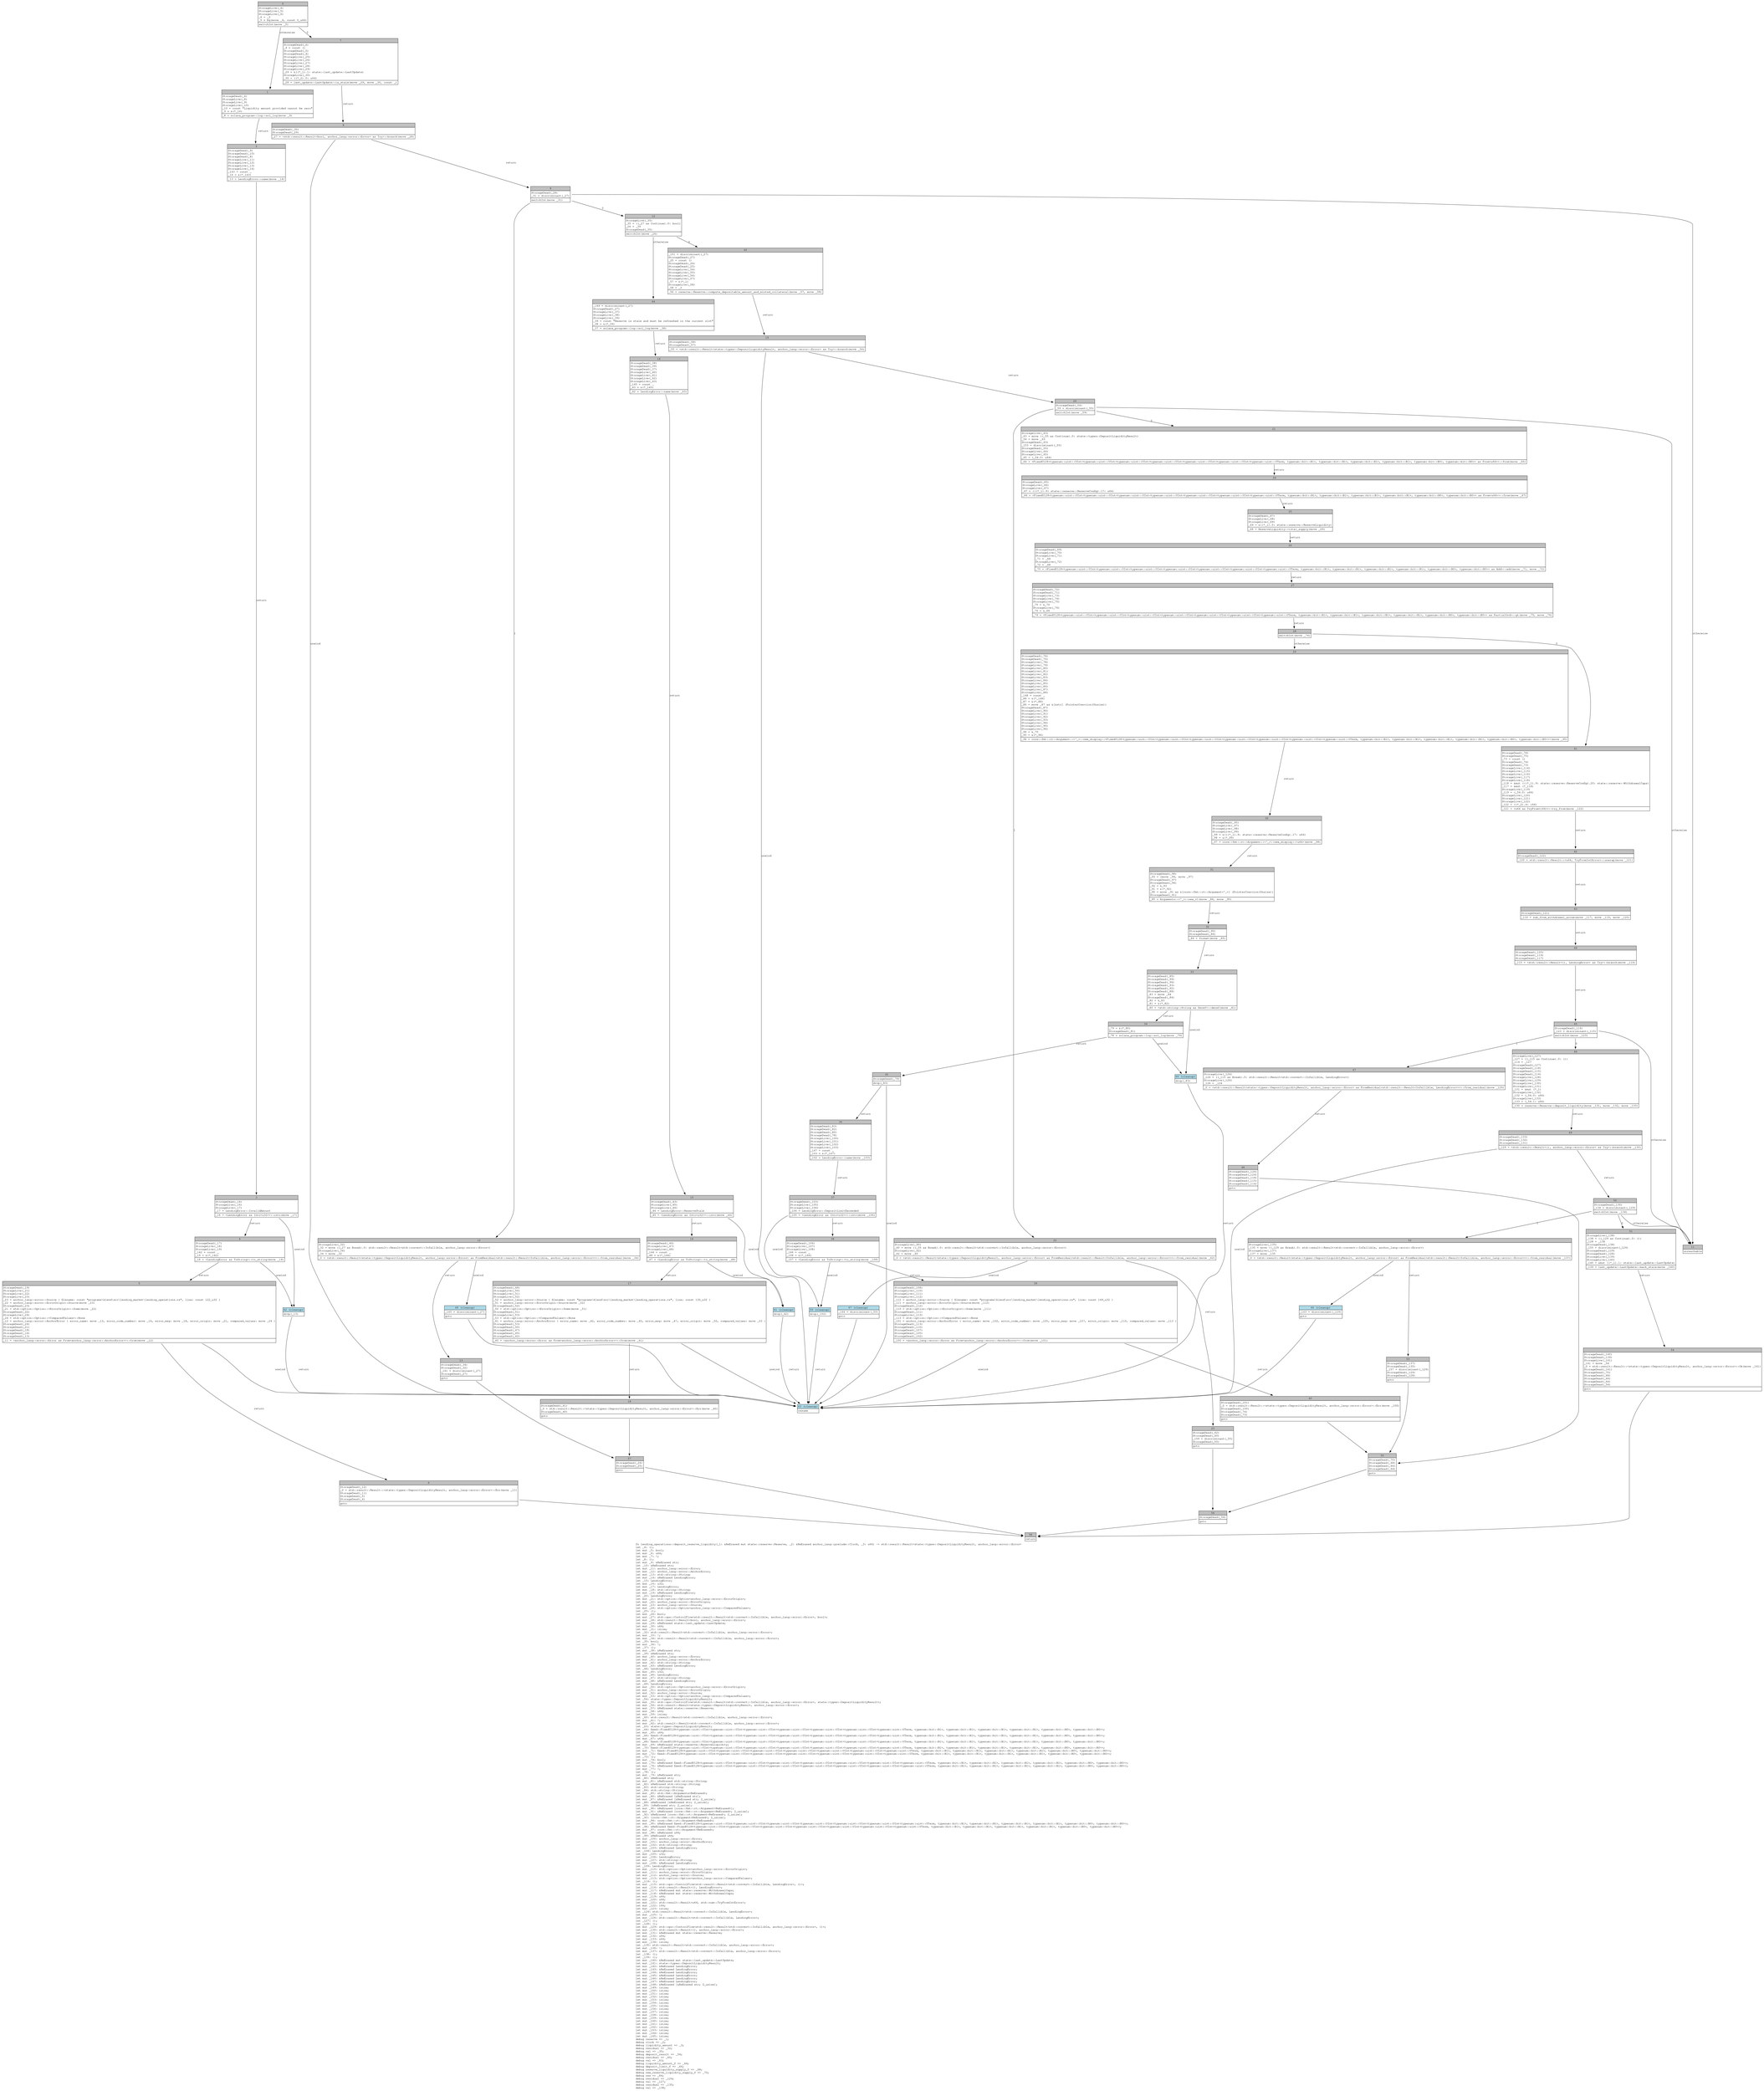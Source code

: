 digraph Mir_0_1282 {
    graph [fontname="Courier, monospace"];
    node [fontname="Courier, monospace"];
    edge [fontname="Courier, monospace"];
    label=<fn lending_operations::deposit_reserve_liquidity(_1: &amp;ReErased mut state::reserve::Reserve, _2: &amp;ReErased anchor_lang::prelude::Clock, _3: u64) -&gt; std::result::Result&lt;state::types::DepositLiquidityResult, anchor_lang::error::Error&gt;<br align="left"/>let _4: ();<br align="left"/>let mut _5: bool;<br align="left"/>let mut _6: u64;<br align="left"/>let mut _7: !;<br align="left"/>let _8: ();<br align="left"/>let mut _9: &amp;ReErased str;<br align="left"/>let _10: &amp;ReErased str;<br align="left"/>let mut _11: anchor_lang::error::Error;<br align="left"/>let mut _12: anchor_lang::error::AnchorError;<br align="left"/>let mut _13: std::string::String;<br align="left"/>let mut _14: &amp;ReErased LendingError;<br align="left"/>let _15: LendingError;<br align="left"/>let mut _16: u32;<br align="left"/>let mut _17: LendingError;<br align="left"/>let mut _18: std::string::String;<br align="left"/>let mut _19: &amp;ReErased LendingError;<br align="left"/>let _20: LendingError;<br align="left"/>let mut _21: std::option::Option&lt;anchor_lang::error::ErrorOrigin&gt;;<br align="left"/>let mut _22: anchor_lang::error::ErrorOrigin;<br align="left"/>let mut _23: anchor_lang::error::Source;<br align="left"/>let mut _24: std::option::Option&lt;anchor_lang::error::ComparedValues&gt;;<br align="left"/>let _25: ();<br align="left"/>let mut _26: bool;<br align="left"/>let mut _27: std::ops::ControlFlow&lt;std::result::Result&lt;std::convert::Infallible, anchor_lang::error::Error&gt;, bool&gt;;<br align="left"/>let mut _28: std::result::Result&lt;bool, anchor_lang::error::Error&gt;;<br align="left"/>let mut _29: &amp;ReErased state::last_update::LastUpdate;<br align="left"/>let mut _30: u64;<br align="left"/>let mut _31: isize;<br align="left"/>let _32: std::result::Result&lt;std::convert::Infallible, anchor_lang::error::Error&gt;;<br align="left"/>let mut _33: !;<br align="left"/>let mut _34: std::result::Result&lt;std::convert::Infallible, anchor_lang::error::Error&gt;;<br align="left"/>let _35: bool;<br align="left"/>let mut _36: !;<br align="left"/>let _37: ();<br align="left"/>let mut _38: &amp;ReErased str;<br align="left"/>let _39: &amp;ReErased str;<br align="left"/>let mut _40: anchor_lang::error::Error;<br align="left"/>let mut _41: anchor_lang::error::AnchorError;<br align="left"/>let mut _42: std::string::String;<br align="left"/>let mut _43: &amp;ReErased LendingError;<br align="left"/>let _44: LendingError;<br align="left"/>let mut _45: u32;<br align="left"/>let mut _46: LendingError;<br align="left"/>let mut _47: std::string::String;<br align="left"/>let mut _48: &amp;ReErased LendingError;<br align="left"/>let _49: LendingError;<br align="left"/>let mut _50: std::option::Option&lt;anchor_lang::error::ErrorOrigin&gt;;<br align="left"/>let mut _51: anchor_lang::error::ErrorOrigin;<br align="left"/>let mut _52: anchor_lang::error::Source;<br align="left"/>let mut _53: std::option::Option&lt;anchor_lang::error::ComparedValues&gt;;<br align="left"/>let _54: state::types::DepositLiquidityResult;<br align="left"/>let mut _55: std::ops::ControlFlow&lt;std::result::Result&lt;std::convert::Infallible, anchor_lang::error::Error&gt;, state::types::DepositLiquidityResult&gt;;<br align="left"/>let mut _56: std::result::Result&lt;state::types::DepositLiquidityResult, anchor_lang::error::Error&gt;;<br align="left"/>let mut _57: &amp;ReErased state::reserve::Reserve;<br align="left"/>let mut _58: u64;<br align="left"/>let mut _59: isize;<br align="left"/>let _60: std::result::Result&lt;std::convert::Infallible, anchor_lang::error::Error&gt;;<br align="left"/>let mut _61: !;<br align="left"/>let mut _62: std::result::Result&lt;std::convert::Infallible, anchor_lang::error::Error&gt;;<br align="left"/>let _63: state::types::DepositLiquidityResult;<br align="left"/>let _64: fixed::FixedU128&lt;typenum::uint::UInt&lt;typenum::uint::UInt&lt;typenum::uint::UInt&lt;typenum::uint::UInt&lt;typenum::uint::UInt&lt;typenum::uint::UInt&lt;typenum::uint::UTerm, typenum::bit::B1&gt;, typenum::bit::B1&gt;, typenum::bit::B1&gt;, typenum::bit::B1&gt;, typenum::bit::B0&gt;, typenum::bit::B0&gt;&gt;;<br align="left"/>let mut _65: u64;<br align="left"/>let _66: fixed::FixedU128&lt;typenum::uint::UInt&lt;typenum::uint::UInt&lt;typenum::uint::UInt&lt;typenum::uint::UInt&lt;typenum::uint::UInt&lt;typenum::uint::UInt&lt;typenum::uint::UTerm, typenum::bit::B1&gt;, typenum::bit::B1&gt;, typenum::bit::B1&gt;, typenum::bit::B1&gt;, typenum::bit::B0&gt;, typenum::bit::B0&gt;&gt;;<br align="left"/>let mut _67: u64;<br align="left"/>let _68: fixed::FixedU128&lt;typenum::uint::UInt&lt;typenum::uint::UInt&lt;typenum::uint::UInt&lt;typenum::uint::UInt&lt;typenum::uint::UInt&lt;typenum::uint::UInt&lt;typenum::uint::UTerm, typenum::bit::B1&gt;, typenum::bit::B1&gt;, typenum::bit::B1&gt;, typenum::bit::B1&gt;, typenum::bit::B0&gt;, typenum::bit::B0&gt;&gt;;<br align="left"/>let mut _69: &amp;ReErased state::reserve::ReserveLiquidity;<br align="left"/>let _70: fixed::FixedU128&lt;typenum::uint::UInt&lt;typenum::uint::UInt&lt;typenum::uint::UInt&lt;typenum::uint::UInt&lt;typenum::uint::UInt&lt;typenum::uint::UInt&lt;typenum::uint::UTerm, typenum::bit::B1&gt;, typenum::bit::B1&gt;, typenum::bit::B1&gt;, typenum::bit::B1&gt;, typenum::bit::B0&gt;, typenum::bit::B0&gt;&gt;;<br align="left"/>let mut _71: fixed::FixedU128&lt;typenum::uint::UInt&lt;typenum::uint::UInt&lt;typenum::uint::UInt&lt;typenum::uint::UInt&lt;typenum::uint::UInt&lt;typenum::uint::UInt&lt;typenum::uint::UTerm, typenum::bit::B1&gt;, typenum::bit::B1&gt;, typenum::bit::B1&gt;, typenum::bit::B1&gt;, typenum::bit::B0&gt;, typenum::bit::B0&gt;&gt;;<br align="left"/>let mut _72: fixed::FixedU128&lt;typenum::uint::UInt&lt;typenum::uint::UInt&lt;typenum::uint::UInt&lt;typenum::uint::UInt&lt;typenum::uint::UInt&lt;typenum::uint::UInt&lt;typenum::uint::UTerm, typenum::bit::B1&gt;, typenum::bit::B1&gt;, typenum::bit::B1&gt;, typenum::bit::B1&gt;, typenum::bit::B0&gt;, typenum::bit::B0&gt;&gt;;<br align="left"/>let _73: ();<br align="left"/>let mut _74: bool;<br align="left"/>let mut _75: &amp;ReErased fixed::FixedU128&lt;typenum::uint::UInt&lt;typenum::uint::UInt&lt;typenum::uint::UInt&lt;typenum::uint::UInt&lt;typenum::uint::UInt&lt;typenum::uint::UInt&lt;typenum::uint::UTerm, typenum::bit::B1&gt;, typenum::bit::B1&gt;, typenum::bit::B1&gt;, typenum::bit::B1&gt;, typenum::bit::B0&gt;, typenum::bit::B0&gt;&gt;;<br align="left"/>let mut _76: &amp;ReErased fixed::FixedU128&lt;typenum::uint::UInt&lt;typenum::uint::UInt&lt;typenum::uint::UInt&lt;typenum::uint::UInt&lt;typenum::uint::UInt&lt;typenum::uint::UInt&lt;typenum::uint::UTerm, typenum::bit::B1&gt;, typenum::bit::B1&gt;, typenum::bit::B1&gt;, typenum::bit::B1&gt;, typenum::bit::B0&gt;, typenum::bit::B0&gt;&gt;;<br align="left"/>let mut _77: !;<br align="left"/>let _78: ();<br align="left"/>let mut _79: &amp;ReErased str;<br align="left"/>let _80: &amp;ReErased str;<br align="left"/>let mut _81: &amp;ReErased std::string::String;<br align="left"/>let _82: &amp;ReErased std::string::String;<br align="left"/>let _83: std::string::String;<br align="left"/>let _84: std::string::String;<br align="left"/>let mut _85: std::fmt::Arguments&lt;ReErased&gt;;<br align="left"/>let mut _86: &amp;ReErased [&amp;ReErased str];<br align="left"/>let mut _87: &amp;ReErased [&amp;ReErased str; 2_usize];<br align="left"/>let _88: &amp;ReErased [&amp;ReErased str; 2_usize];<br align="left"/>let _89: [&amp;ReErased str; 2_usize];<br align="left"/>let mut _90: &amp;ReErased [core::fmt::rt::Argument&lt;ReErased&gt;];<br align="left"/>let mut _91: &amp;ReErased [core::fmt::rt::Argument&lt;ReErased&gt;; 2_usize];<br align="left"/>let _92: &amp;ReErased [core::fmt::rt::Argument&lt;ReErased&gt;; 2_usize];<br align="left"/>let _93: [core::fmt::rt::Argument&lt;ReErased&gt;; 2_usize];<br align="left"/>let mut _94: core::fmt::rt::Argument&lt;ReErased&gt;;<br align="left"/>let mut _95: &amp;ReErased fixed::FixedU128&lt;typenum::uint::UInt&lt;typenum::uint::UInt&lt;typenum::uint::UInt&lt;typenum::uint::UInt&lt;typenum::uint::UInt&lt;typenum::uint::UInt&lt;typenum::uint::UTerm, typenum::bit::B1&gt;, typenum::bit::B1&gt;, typenum::bit::B1&gt;, typenum::bit::B1&gt;, typenum::bit::B0&gt;, typenum::bit::B0&gt;&gt;;<br align="left"/>let _96: &amp;ReErased fixed::FixedU128&lt;typenum::uint::UInt&lt;typenum::uint::UInt&lt;typenum::uint::UInt&lt;typenum::uint::UInt&lt;typenum::uint::UInt&lt;typenum::uint::UInt&lt;typenum::uint::UTerm, typenum::bit::B1&gt;, typenum::bit::B1&gt;, typenum::bit::B1&gt;, typenum::bit::B1&gt;, typenum::bit::B0&gt;, typenum::bit::B0&gt;&gt;;<br align="left"/>let mut _97: core::fmt::rt::Argument&lt;ReErased&gt;;<br align="left"/>let mut _98: &amp;ReErased u64;<br align="left"/>let _99: &amp;ReErased u64;<br align="left"/>let mut _100: anchor_lang::error::Error;<br align="left"/>let mut _101: anchor_lang::error::AnchorError;<br align="left"/>let mut _102: std::string::String;<br align="left"/>let mut _103: &amp;ReErased LendingError;<br align="left"/>let _104: LendingError;<br align="left"/>let mut _105: u32;<br align="left"/>let mut _106: LendingError;<br align="left"/>let mut _107: std::string::String;<br align="left"/>let mut _108: &amp;ReErased LendingError;<br align="left"/>let _109: LendingError;<br align="left"/>let mut _110: std::option::Option&lt;anchor_lang::error::ErrorOrigin&gt;;<br align="left"/>let mut _111: anchor_lang::error::ErrorOrigin;<br align="left"/>let mut _112: anchor_lang::error::Source;<br align="left"/>let mut _113: std::option::Option&lt;anchor_lang::error::ComparedValues&gt;;<br align="left"/>let _114: ();<br align="left"/>let mut _115: std::ops::ControlFlow&lt;std::result::Result&lt;std::convert::Infallible, LendingError&gt;, ()&gt;;<br align="left"/>let mut _116: std::result::Result&lt;(), LendingError&gt;;<br align="left"/>let mut _117: &amp;ReErased mut state::reserve::WithdrawalCaps;<br align="left"/>let mut _118: &amp;ReErased mut state::reserve::WithdrawalCaps;<br align="left"/>let mut _119: u64;<br align="left"/>let mut _120: u64;<br align="left"/>let mut _121: std::result::Result&lt;u64, std::num::TryFromIntError&gt;;<br align="left"/>let mut _122: i64;<br align="left"/>let mut _123: isize;<br align="left"/>let _124: std::result::Result&lt;std::convert::Infallible, LendingError&gt;;<br align="left"/>let mut _125: !;<br align="left"/>let mut _126: std::result::Result&lt;std::convert::Infallible, LendingError&gt;;<br align="left"/>let _127: ();<br align="left"/>let _128: ();<br align="left"/>let mut _129: std::ops::ControlFlow&lt;std::result::Result&lt;std::convert::Infallible, anchor_lang::error::Error&gt;, ()&gt;;<br align="left"/>let mut _130: std::result::Result&lt;(), anchor_lang::error::Error&gt;;<br align="left"/>let mut _131: &amp;ReErased mut state::reserve::Reserve;<br align="left"/>let mut _132: u64;<br align="left"/>let mut _133: u64;<br align="left"/>let mut _134: isize;<br align="left"/>let _135: std::result::Result&lt;std::convert::Infallible, anchor_lang::error::Error&gt;;<br align="left"/>let mut _136: !;<br align="left"/>let mut _137: std::result::Result&lt;std::convert::Infallible, anchor_lang::error::Error&gt;;<br align="left"/>let _138: ();<br align="left"/>let _139: ();<br align="left"/>let mut _140: &amp;ReErased mut state::last_update::LastUpdate;<br align="left"/>let mut _141: state::types::DepositLiquidityResult;<br align="left"/>let mut _142: &amp;ReErased LendingError;<br align="left"/>let mut _143: &amp;ReErased LendingError;<br align="left"/>let mut _144: &amp;ReErased LendingError;<br align="left"/>let mut _145: &amp;ReErased LendingError;<br align="left"/>let mut _146: &amp;ReErased LendingError;<br align="left"/>let mut _147: &amp;ReErased LendingError;<br align="left"/>let mut _148: &amp;ReErased [&amp;ReErased str; 2_usize];<br align="left"/>let mut _149: isize;<br align="left"/>let mut _150: isize;<br align="left"/>let mut _151: isize;<br align="left"/>let mut _152: isize;<br align="left"/>let mut _153: isize;<br align="left"/>let mut _154: isize;<br align="left"/>let mut _155: isize;<br align="left"/>let mut _156: isize;<br align="left"/>let mut _157: isize;<br align="left"/>let mut _158: isize;<br align="left"/>let mut _159: isize;<br align="left"/>let mut _160: isize;<br align="left"/>let mut _161: isize;<br align="left"/>let mut _162: isize;<br align="left"/>let mut _163: isize;<br align="left"/>let mut _164: isize;<br align="left"/>let mut _165: isize;<br align="left"/>debug reserve =&gt; _1;<br align="left"/>debug clock =&gt; _2;<br align="left"/>debug liquidity_amount =&gt; _3;<br align="left"/>debug residual =&gt; _32;<br align="left"/>debug val =&gt; _35;<br align="left"/>debug deposit_result =&gt; _54;<br align="left"/>debug residual =&gt; _60;<br align="left"/>debug val =&gt; _63;<br align="left"/>debug liquidity_amount_f =&gt; _64;<br align="left"/>debug deposit_limit_f =&gt; _66;<br align="left"/>debug reserve_liquidity_supply_f =&gt; _68;<br align="left"/>debug new_reserve_liquidity_supply_f =&gt; _70;<br align="left"/>debug res =&gt; _84;<br align="left"/>debug residual =&gt; _124;<br align="left"/>debug val =&gt; _127;<br align="left"/>debug residual =&gt; _135;<br align="left"/>debug val =&gt; _138;<br align="left"/>>;
    bb0__0_1282 [shape="none", label=<<table border="0" cellborder="1" cellspacing="0"><tr><td bgcolor="gray" align="center" colspan="1">0</td></tr><tr><td align="left" balign="left">StorageLive(_4)<br/>StorageLive(_5)<br/>StorageLive(_6)<br/>_6 = _3<br/>_5 = Eq(move _6, const 0_u64)<br/></td></tr><tr><td align="left">switchInt(move _5)</td></tr></table>>];
    bb1__0_1282 [shape="none", label=<<table border="0" cellborder="1" cellspacing="0"><tr><td bgcolor="gray" align="center" colspan="1">1</td></tr><tr><td align="left" balign="left">StorageDead(_6)<br/>StorageLive(_8)<br/>StorageLive(_9)<br/>StorageLive(_10)<br/>_10 = const &quot;Liquidity amount provided cannot be zero&quot;<br/>_9 = &amp;(*_10)<br/></td></tr><tr><td align="left">_8 = solana_program::log::sol_log(move _9)</td></tr></table>>];
    bb2__0_1282 [shape="none", label=<<table border="0" cellborder="1" cellspacing="0"><tr><td bgcolor="gray" align="center" colspan="1">2</td></tr><tr><td align="left" balign="left">StorageDead(_9)<br/>StorageDead(_10)<br/>StorageDead(_8)<br/>StorageLive(_11)<br/>StorageLive(_12)<br/>StorageLive(_13)<br/>StorageLive(_14)<br/>_143 = const _<br/>_14 = &amp;(*_143)<br/></td></tr><tr><td align="left">_13 = LendingError::name(move _14)</td></tr></table>>];
    bb3__0_1282 [shape="none", label=<<table border="0" cellborder="1" cellspacing="0"><tr><td bgcolor="gray" align="center" colspan="1">3</td></tr><tr><td align="left" balign="left">StorageDead(_14)<br/>StorageLive(_16)<br/>StorageLive(_17)<br/>_17 = LendingError::InvalidAmount<br/></td></tr><tr><td align="left">_16 = &lt;LendingError as Into&lt;u32&gt;&gt;::into(move _17)</td></tr></table>>];
    bb4__0_1282 [shape="none", label=<<table border="0" cellborder="1" cellspacing="0"><tr><td bgcolor="gray" align="center" colspan="1">4</td></tr><tr><td align="left" balign="left">StorageDead(_17)<br/>StorageLive(_18)<br/>StorageLive(_19)<br/>_142 = const _<br/>_19 = &amp;(*_142)<br/></td></tr><tr><td align="left">_18 = &lt;LendingError as ToString&gt;::to_string(move _19)</td></tr></table>>];
    bb5__0_1282 [shape="none", label=<<table border="0" cellborder="1" cellspacing="0"><tr><td bgcolor="gray" align="center" colspan="1">5</td></tr><tr><td align="left" balign="left">StorageDead(_19)<br/>StorageLive(_21)<br/>StorageLive(_22)<br/>StorageLive(_23)<br/>_23 = anchor_lang::error::Source { filename: const &quot;programs\\klend\\src\\lending_market\\lending_operations.rs&quot;, line: const 122_u32 }<br/>_22 = anchor_lang::error::ErrorOrigin::Source(move _23)<br/>StorageDead(_23)<br/>_21 = std::option::Option::&lt;ErrorOrigin&gt;::Some(move _22)<br/>StorageDead(_22)<br/>StorageLive(_24)<br/>_24 = std::option::Option::&lt;ComparedValues&gt;::None<br/>_12 = anchor_lang::error::AnchorError { error_name: move _13, error_code_number: move _16, error_msg: move _18, error_origin: move _21, compared_values: move _24 }<br/>StorageDead(_24)<br/>StorageDead(_21)<br/>StorageDead(_18)<br/>StorageDead(_16)<br/>StorageDead(_13)<br/></td></tr><tr><td align="left">_11 = &lt;anchor_lang::error::Error as From&lt;anchor_lang::error::AnchorError&gt;&gt;::from(move _12)</td></tr></table>>];
    bb6__0_1282 [shape="none", label=<<table border="0" cellborder="1" cellspacing="0"><tr><td bgcolor="gray" align="center" colspan="1">6</td></tr><tr><td align="left" balign="left">StorageDead(_12)<br/>_0 = std::result::Result::&lt;state::types::DepositLiquidityResult, anchor_lang::error::Error&gt;::Err(move _11)<br/>StorageDead(_11)<br/>StorageDead(_5)<br/>StorageDead(_4)<br/></td></tr><tr><td align="left">goto</td></tr></table>>];
    bb7__0_1282 [shape="none", label=<<table border="0" cellborder="1" cellspacing="0"><tr><td bgcolor="gray" align="center" colspan="1">7</td></tr><tr><td align="left" balign="left">StorageDead(_6)<br/>_4 = const ()<br/>StorageDead(_5)<br/>StorageDead(_4)<br/>StorageLive(_25)<br/>StorageLive(_26)<br/>StorageLive(_27)<br/>StorageLive(_28)<br/>StorageLive(_29)<br/>_29 = &amp;((*_1).1: state::last_update::LastUpdate)<br/>StorageLive(_30)<br/>_30 = ((*_2).0: u64)<br/></td></tr><tr><td align="left">_28 = last_update::LastUpdate::is_stale(move _29, move _30, const _)</td></tr></table>>];
    bb8__0_1282 [shape="none", label=<<table border="0" cellborder="1" cellspacing="0"><tr><td bgcolor="gray" align="center" colspan="1">8</td></tr><tr><td align="left" balign="left">StorageDead(_30)<br/>StorageDead(_29)<br/></td></tr><tr><td align="left">_27 = &lt;std::result::Result&lt;bool, anchor_lang::error::Error&gt; as Try&gt;::branch(move _28)</td></tr></table>>];
    bb9__0_1282 [shape="none", label=<<table border="0" cellborder="1" cellspacing="0"><tr><td bgcolor="gray" align="center" colspan="1">9</td></tr><tr><td align="left" balign="left">StorageDead(_28)<br/>_31 = discriminant(_27)<br/></td></tr><tr><td align="left">switchInt(move _31)</td></tr></table>>];
    bb10__0_1282 [shape="none", label=<<table border="0" cellborder="1" cellspacing="0"><tr><td bgcolor="gray" align="center" colspan="1">10</td></tr><tr><td align="left" balign="left">StorageLive(_35)<br/>_35 = ((_27 as Continue).0: bool)<br/>_26 = _35<br/>StorageDead(_35)<br/></td></tr><tr><td align="left">switchInt(move _26)</td></tr></table>>];
    bb11__0_1282 [shape="none", label=<<table border="0" cellborder="1" cellspacing="0"><tr><td bgcolor="gray" align="center" colspan="1">11</td></tr><tr><td align="left">unreachable</td></tr></table>>];
    bb12__0_1282 [shape="none", label=<<table border="0" cellborder="1" cellspacing="0"><tr><td bgcolor="gray" align="center" colspan="1">12</td></tr><tr><td align="left" balign="left">StorageLive(_32)<br/>_32 = move ((_27 as Break).0: std::result::Result&lt;std::convert::Infallible, anchor_lang::error::Error&gt;)<br/>StorageLive(_34)<br/>_34 = move _32<br/></td></tr><tr><td align="left">_0 = &lt;std::result::Result&lt;state::types::DepositLiquidityResult, anchor_lang::error::Error&gt; as FromResidual&lt;std::result::Result&lt;Infallible, anchor_lang::error::Error&gt;&gt;&gt;::from_residual(move _34)</td></tr></table>>];
    bb13__0_1282 [shape="none", label=<<table border="0" cellborder="1" cellspacing="0"><tr><td bgcolor="gray" align="center" colspan="1">13</td></tr><tr><td align="left" balign="left">StorageDead(_34)<br/>StorageDead(_32)<br/>_161 = discriminant(_27)<br/>StorageDead(_27)<br/></td></tr><tr><td align="left">goto</td></tr></table>>];
    bb14__0_1282 [shape="none", label=<<table border="0" cellborder="1" cellspacing="0"><tr><td bgcolor="gray" align="center" colspan="1">14</td></tr><tr><td align="left" balign="left">StorageDead(_38)<br/>StorageDead(_39)<br/>StorageDead(_37)<br/>StorageLive(_40)<br/>StorageLive(_41)<br/>StorageLive(_42)<br/>StorageLive(_43)<br/>_145 = const _<br/>_43 = &amp;(*_145)<br/></td></tr><tr><td align="left">_42 = LendingError::name(move _43)</td></tr></table>>];
    bb15__0_1282 [shape="none", label=<<table border="0" cellborder="1" cellspacing="0"><tr><td bgcolor="gray" align="center" colspan="1">15</td></tr><tr><td align="left" balign="left">StorageDead(_43)<br/>StorageLive(_45)<br/>StorageLive(_46)<br/>_46 = LendingError::ReserveStale<br/></td></tr><tr><td align="left">_45 = &lt;LendingError as Into&lt;u32&gt;&gt;::into(move _46)</td></tr></table>>];
    bb16__0_1282 [shape="none", label=<<table border="0" cellborder="1" cellspacing="0"><tr><td bgcolor="gray" align="center" colspan="1">16</td></tr><tr><td align="left" balign="left">StorageDead(_46)<br/>StorageLive(_47)<br/>StorageLive(_48)<br/>_144 = const _<br/>_48 = &amp;(*_144)<br/></td></tr><tr><td align="left">_47 = &lt;LendingError as ToString&gt;::to_string(move _48)</td></tr></table>>];
    bb17__0_1282 [shape="none", label=<<table border="0" cellborder="1" cellspacing="0"><tr><td bgcolor="gray" align="center" colspan="1">17</td></tr><tr><td align="left" balign="left">StorageDead(_48)<br/>StorageLive(_50)<br/>StorageLive(_51)<br/>StorageLive(_52)<br/>_52 = anchor_lang::error::Source { filename: const &quot;programs\\klend\\src\\lending_market\\lending_operations.rs&quot;, line: const 130_u32 }<br/>_51 = anchor_lang::error::ErrorOrigin::Source(move _52)<br/>StorageDead(_52)<br/>_50 = std::option::Option::&lt;ErrorOrigin&gt;::Some(move _51)<br/>StorageDead(_51)<br/>StorageLive(_53)<br/>_53 = std::option::Option::&lt;ComparedValues&gt;::None<br/>_41 = anchor_lang::error::AnchorError { error_name: move _42, error_code_number: move _45, error_msg: move _47, error_origin: move _50, compared_values: move _53 }<br/>StorageDead(_53)<br/>StorageDead(_50)<br/>StorageDead(_47)<br/>StorageDead(_45)<br/>StorageDead(_42)<br/></td></tr><tr><td align="left">_40 = &lt;anchor_lang::error::Error as From&lt;anchor_lang::error::AnchorError&gt;&gt;::from(move _41)</td></tr></table>>];
    bb18__0_1282 [shape="none", label=<<table border="0" cellborder="1" cellspacing="0"><tr><td bgcolor="gray" align="center" colspan="1">18</td></tr><tr><td align="left" balign="left">StorageDead(_41)<br/>_0 = std::result::Result::&lt;state::types::DepositLiquidityResult, anchor_lang::error::Error&gt;::Err(move _40)<br/>StorageDead(_40)<br/></td></tr><tr><td align="left">goto</td></tr></table>>];
    bb19__0_1282 [shape="none", label=<<table border="0" cellborder="1" cellspacing="0"><tr><td bgcolor="gray" align="center" colspan="1">19</td></tr><tr><td align="left" balign="left">StorageDead(_58)<br/>StorageDead(_57)<br/></td></tr><tr><td align="left">_55 = &lt;std::result::Result&lt;state::types::DepositLiquidityResult, anchor_lang::error::Error&gt; as Try&gt;::branch(move _56)</td></tr></table>>];
    bb20__0_1282 [shape="none", label=<<table border="0" cellborder="1" cellspacing="0"><tr><td bgcolor="gray" align="center" colspan="1">20</td></tr><tr><td align="left" balign="left">StorageDead(_56)<br/>_59 = discriminant(_55)<br/></td></tr><tr><td align="left">switchInt(move _59)</td></tr></table>>];
    bb21__0_1282 [shape="none", label=<<table border="0" cellborder="1" cellspacing="0"><tr><td bgcolor="gray" align="center" colspan="1">21</td></tr><tr><td align="left" balign="left">StorageLive(_63)<br/>_63 = move ((_55 as Continue).0: state::types::DepositLiquidityResult)<br/>_54 = move _63<br/>StorageDead(_63)<br/>_153 = discriminant(_55)<br/>StorageDead(_55)<br/>StorageLive(_64)<br/>StorageLive(_65)<br/>_65 = (_54.0: u64)<br/></td></tr><tr><td align="left">_64 = &lt;FixedU128&lt;typenum::uint::UInt&lt;typenum::uint::UInt&lt;typenum::uint::UInt&lt;typenum::uint::UInt&lt;typenum::uint::UInt&lt;typenum::uint::UInt&lt;typenum::uint::UTerm, typenum::bit::B1&gt;, typenum::bit::B1&gt;, typenum::bit::B1&gt;, typenum::bit::B1&gt;, typenum::bit::B0&gt;, typenum::bit::B0&gt;&gt; as From&lt;u64&gt;&gt;::from(move _65)</td></tr></table>>];
    bb22__0_1282 [shape="none", label=<<table border="0" cellborder="1" cellspacing="0"><tr><td bgcolor="gray" align="center" colspan="1">22</td></tr><tr><td align="left" balign="left">StorageLive(_60)<br/>_60 = move ((_55 as Break).0: std::result::Result&lt;std::convert::Infallible, anchor_lang::error::Error&gt;)<br/>StorageLive(_62)<br/>_62 = move _60<br/></td></tr><tr><td align="left">_0 = &lt;std::result::Result&lt;state::types::DepositLiquidityResult, anchor_lang::error::Error&gt; as FromResidual&lt;std::result::Result&lt;Infallible, anchor_lang::error::Error&gt;&gt;&gt;::from_residual(move _62)</td></tr></table>>];
    bb23__0_1282 [shape="none", label=<<table border="0" cellborder="1" cellspacing="0"><tr><td bgcolor="gray" align="center" colspan="1">23</td></tr><tr><td align="left" balign="left">StorageDead(_62)<br/>StorageDead(_60)<br/>_159 = discriminant(_55)<br/>StorageDead(_55)<br/></td></tr><tr><td align="left">goto</td></tr></table>>];
    bb24__0_1282 [shape="none", label=<<table border="0" cellborder="1" cellspacing="0"><tr><td bgcolor="gray" align="center" colspan="1">24</td></tr><tr><td align="left" balign="left">StorageDead(_65)<br/>StorageLive(_66)<br/>StorageLive(_67)<br/>_67 = (((*_1).9: state::reserve::ReserveConfig).17: u64)<br/></td></tr><tr><td align="left">_66 = &lt;FixedU128&lt;typenum::uint::UInt&lt;typenum::uint::UInt&lt;typenum::uint::UInt&lt;typenum::uint::UInt&lt;typenum::uint::UInt&lt;typenum::uint::UInt&lt;typenum::uint::UTerm, typenum::bit::B1&gt;, typenum::bit::B1&gt;, typenum::bit::B1&gt;, typenum::bit::B1&gt;, typenum::bit::B0&gt;, typenum::bit::B0&gt;&gt; as From&lt;u64&gt;&gt;::from(move _67)</td></tr></table>>];
    bb25__0_1282 [shape="none", label=<<table border="0" cellborder="1" cellspacing="0"><tr><td bgcolor="gray" align="center" colspan="1">25</td></tr><tr><td align="left" balign="left">StorageDead(_67)<br/>StorageLive(_68)<br/>StorageLive(_69)<br/>_69 = &amp;((*_1).5: state::reserve::ReserveLiquidity)<br/></td></tr><tr><td align="left">_68 = ReserveLiquidity::total_supply(move _69)</td></tr></table>>];
    bb26__0_1282 [shape="none", label=<<table border="0" cellborder="1" cellspacing="0"><tr><td bgcolor="gray" align="center" colspan="1">26</td></tr><tr><td align="left" balign="left">StorageDead(_69)<br/>StorageLive(_70)<br/>StorageLive(_71)<br/>_71 = _64<br/>StorageLive(_72)<br/>_72 = _68<br/></td></tr><tr><td align="left">_70 = &lt;FixedU128&lt;typenum::uint::UInt&lt;typenum::uint::UInt&lt;typenum::uint::UInt&lt;typenum::uint::UInt&lt;typenum::uint::UInt&lt;typenum::uint::UInt&lt;typenum::uint::UTerm, typenum::bit::B1&gt;, typenum::bit::B1&gt;, typenum::bit::B1&gt;, typenum::bit::B1&gt;, typenum::bit::B0&gt;, typenum::bit::B0&gt;&gt; as Add&gt;::add(move _71, move _72)</td></tr></table>>];
    bb27__0_1282 [shape="none", label=<<table border="0" cellborder="1" cellspacing="0"><tr><td bgcolor="gray" align="center" colspan="1">27</td></tr><tr><td align="left" balign="left">StorageDead(_72)<br/>StorageDead(_71)<br/>StorageLive(_73)<br/>StorageLive(_74)<br/>StorageLive(_75)<br/>_75 = &amp;_70<br/>StorageLive(_76)<br/>_76 = &amp;_66<br/></td></tr><tr><td align="left">_74 = &lt;FixedU128&lt;typenum::uint::UInt&lt;typenum::uint::UInt&lt;typenum::uint::UInt&lt;typenum::uint::UInt&lt;typenum::uint::UInt&lt;typenum::uint::UInt&lt;typenum::uint::UTerm, typenum::bit::B1&gt;, typenum::bit::B1&gt;, typenum::bit::B1&gt;, typenum::bit::B1&gt;, typenum::bit::B0&gt;, typenum::bit::B0&gt;&gt; as PartialOrd&gt;::gt(move _75, move _76)</td></tr></table>>];
    bb28__0_1282 [shape="none", label=<<table border="0" cellborder="1" cellspacing="0"><tr><td bgcolor="gray" align="center" colspan="1">28</td></tr><tr><td align="left">switchInt(move _74)</td></tr></table>>];
    bb29__0_1282 [shape="none", label=<<table border="0" cellborder="1" cellspacing="0"><tr><td bgcolor="gray" align="center" colspan="1">29</td></tr><tr><td align="left" balign="left">StorageDead(_76)<br/>StorageDead(_75)<br/>StorageLive(_78)<br/>StorageLive(_79)<br/>StorageLive(_80)<br/>StorageLive(_81)<br/>StorageLive(_82)<br/>StorageLive(_83)<br/>StorageLive(_84)<br/>StorageLive(_85)<br/>StorageLive(_86)<br/>StorageLive(_87)<br/>StorageLive(_88)<br/>_148 = const _<br/>_88 = &amp;(*_148)<br/>_87 = &amp;(*_88)<br/>_86 = move _87 as &amp;[&amp;str] (PointerCoercion(Unsize))<br/>StorageDead(_87)<br/>StorageLive(_90)<br/>StorageLive(_91)<br/>StorageLive(_92)<br/>StorageLive(_93)<br/>StorageLive(_94)<br/>StorageLive(_95)<br/>StorageLive(_96)<br/>_96 = &amp;_70<br/>_95 = &amp;(*_96)<br/></td></tr><tr><td align="left">_94 = core::fmt::rt::Argument::&lt;'_&gt;::new_display::&lt;FixedU128&lt;typenum::uint::UInt&lt;typenum::uint::UInt&lt;typenum::uint::UInt&lt;typenum::uint::UInt&lt;typenum::uint::UInt&lt;typenum::uint::UInt&lt;typenum::uint::UTerm, typenum::bit::B1&gt;, typenum::bit::B1&gt;, typenum::bit::B1&gt;, typenum::bit::B1&gt;, typenum::bit::B0&gt;, typenum::bit::B0&gt;&gt;&gt;(move _95)</td></tr></table>>];
    bb30__0_1282 [shape="none", label=<<table border="0" cellborder="1" cellspacing="0"><tr><td bgcolor="gray" align="center" colspan="1">30</td></tr><tr><td align="left" balign="left">StorageDead(_95)<br/>StorageLive(_97)<br/>StorageLive(_98)<br/>StorageLive(_99)<br/>_99 = &amp;(((*_1).9: state::reserve::ReserveConfig).17: u64)<br/>_98 = &amp;(*_99)<br/></td></tr><tr><td align="left">_97 = core::fmt::rt::Argument::&lt;'_&gt;::new_display::&lt;u64&gt;(move _98)</td></tr></table>>];
    bb31__0_1282 [shape="none", label=<<table border="0" cellborder="1" cellspacing="0"><tr><td bgcolor="gray" align="center" colspan="1">31</td></tr><tr><td align="left" balign="left">StorageDead(_98)<br/>_93 = [move _94, move _97]<br/>StorageDead(_97)<br/>StorageDead(_94)<br/>_92 = &amp;_93<br/>_91 = &amp;(*_92)<br/>_90 = move _91 as &amp;[core::fmt::rt::Argument&lt;'_&gt;] (PointerCoercion(Unsize))<br/>StorageDead(_91)<br/></td></tr><tr><td align="left">_85 = Arguments::&lt;'_&gt;::new_v1(move _86, move _90)</td></tr></table>>];
    bb32__0_1282 [shape="none", label=<<table border="0" cellborder="1" cellspacing="0"><tr><td bgcolor="gray" align="center" colspan="1">32</td></tr><tr><td align="left" balign="left">StorageDead(_90)<br/>StorageDead(_86)<br/></td></tr><tr><td align="left">_84 = format(move _85)</td></tr></table>>];
    bb33__0_1282 [shape="none", label=<<table border="0" cellborder="1" cellspacing="0"><tr><td bgcolor="gray" align="center" colspan="1">33</td></tr><tr><td align="left" balign="left">StorageDead(_85)<br/>StorageDead(_99)<br/>StorageDead(_96)<br/>StorageDead(_93)<br/>StorageDead(_92)<br/>StorageDead(_88)<br/>_83 = move _84<br/>StorageDead(_84)<br/>_82 = &amp;_83<br/>_81 = &amp;(*_82)<br/></td></tr><tr><td align="left">_80 = &lt;std::string::String as Deref&gt;::deref(move _81)</td></tr></table>>];
    bb34__0_1282 [shape="none", label=<<table border="0" cellborder="1" cellspacing="0"><tr><td bgcolor="gray" align="center" colspan="1">34</td></tr><tr><td align="left" balign="left">_79 = &amp;(*_80)<br/>StorageDead(_81)<br/></td></tr><tr><td align="left">_78 = solana_program::log::sol_log(move _79)</td></tr></table>>];
    bb35__0_1282 [shape="none", label=<<table border="0" cellborder="1" cellspacing="0"><tr><td bgcolor="gray" align="center" colspan="1">35</td></tr><tr><td align="left" balign="left">StorageDead(_79)<br/></td></tr><tr><td align="left">drop(_83)</td></tr></table>>];
    bb36__0_1282 [shape="none", label=<<table border="0" cellborder="1" cellspacing="0"><tr><td bgcolor="gray" align="center" colspan="1">36</td></tr><tr><td align="left" balign="left">StorageDead(_83)<br/>StorageDead(_82)<br/>StorageDead(_80)<br/>StorageDead(_78)<br/>StorageLive(_100)<br/>StorageLive(_101)<br/>StorageLive(_102)<br/>StorageLive(_103)<br/>_147 = const _<br/>_103 = &amp;(*_147)<br/></td></tr><tr><td align="left">_102 = LendingError::name(move _103)</td></tr></table>>];
    bb37__0_1282 [shape="none", label=<<table border="0" cellborder="1" cellspacing="0"><tr><td bgcolor="gray" align="center" colspan="1">37</td></tr><tr><td align="left" balign="left">StorageDead(_103)<br/>StorageLive(_105)<br/>StorageLive(_106)<br/>_106 = LendingError::DepositLimitExceeded<br/></td></tr><tr><td align="left">_105 = &lt;LendingError as Into&lt;u32&gt;&gt;::into(move _106)</td></tr></table>>];
    bb38__0_1282 [shape="none", label=<<table border="0" cellborder="1" cellspacing="0"><tr><td bgcolor="gray" align="center" colspan="1">38</td></tr><tr><td align="left" balign="left">StorageDead(_106)<br/>StorageLive(_107)<br/>StorageLive(_108)<br/>_146 = const _<br/>_108 = &amp;(*_146)<br/></td></tr><tr><td align="left">_107 = &lt;LendingError as ToString&gt;::to_string(move _108)</td></tr></table>>];
    bb39__0_1282 [shape="none", label=<<table border="0" cellborder="1" cellspacing="0"><tr><td bgcolor="gray" align="center" colspan="1">39</td></tr><tr><td align="left" balign="left">StorageDead(_108)<br/>StorageLive(_110)<br/>StorageLive(_111)<br/>StorageLive(_112)<br/>_112 = anchor_lang::error::Source { filename: const &quot;programs\\klend\\src\\lending_market\\lending_operations.rs&quot;, line: const 149_u32 }<br/>_111 = anchor_lang::error::ErrorOrigin::Source(move _112)<br/>StorageDead(_112)<br/>_110 = std::option::Option::&lt;ErrorOrigin&gt;::Some(move _111)<br/>StorageDead(_111)<br/>StorageLive(_113)<br/>_113 = std::option::Option::&lt;ComparedValues&gt;::None<br/>_101 = anchor_lang::error::AnchorError { error_name: move _102, error_code_number: move _105, error_msg: move _107, error_origin: move _110, compared_values: move _113 }<br/>StorageDead(_113)<br/>StorageDead(_110)<br/>StorageDead(_107)<br/>StorageDead(_105)<br/>StorageDead(_102)<br/></td></tr><tr><td align="left">_100 = &lt;anchor_lang::error::Error as From&lt;anchor_lang::error::AnchorError&gt;&gt;::from(move _101)</td></tr></table>>];
    bb40__0_1282 [shape="none", label=<<table border="0" cellborder="1" cellspacing="0"><tr><td bgcolor="gray" align="center" colspan="1">40</td></tr><tr><td align="left" balign="left">StorageDead(_101)<br/>_0 = std::result::Result::&lt;state::types::DepositLiquidityResult, anchor_lang::error::Error&gt;::Err(move _100)<br/>StorageDead(_100)<br/>StorageDead(_74)<br/>StorageDead(_73)<br/></td></tr><tr><td align="left">goto</td></tr></table>>];
    bb41__0_1282 [shape="none", label=<<table border="0" cellborder="1" cellspacing="0"><tr><td bgcolor="gray" align="center" colspan="1">41</td></tr><tr><td align="left" balign="left">StorageDead(_76)<br/>StorageDead(_75)<br/>_73 = const ()<br/>StorageDead(_74)<br/>StorageDead(_73)<br/>StorageLive(_114)<br/>StorageLive(_115)<br/>StorageLive(_116)<br/>StorageLive(_117)<br/>StorageLive(_118)<br/>_118 = &amp;mut (((*_1).9: state::reserve::ReserveConfig).20: state::reserve::WithdrawalCaps)<br/>_117 = &amp;mut (*_118)<br/>StorageLive(_119)<br/>_119 = (_54.0: u64)<br/>StorageLive(_120)<br/>StorageLive(_121)<br/>StorageLive(_122)<br/>_122 = ((*_2).4: i64)<br/></td></tr><tr><td align="left">_121 = &lt;u64 as TryFrom&lt;i64&gt;&gt;::try_from(move _122)</td></tr></table>>];
    bb42__0_1282 [shape="none", label=<<table border="0" cellborder="1" cellspacing="0"><tr><td bgcolor="gray" align="center" colspan="1">42</td></tr><tr><td align="left" balign="left">StorageDead(_122)<br/></td></tr><tr><td align="left">_120 = std::result::Result::&lt;u64, TryFromIntError&gt;::unwrap(move _121)</td></tr></table>>];
    bb43__0_1282 [shape="none", label=<<table border="0" cellborder="1" cellspacing="0"><tr><td bgcolor="gray" align="center" colspan="1">43</td></tr><tr><td align="left" balign="left">StorageDead(_121)<br/></td></tr><tr><td align="left">_116 = sub_from_withdrawal_accum(move _117, move _119, move _120)</td></tr></table>>];
    bb44__0_1282 [shape="none", label=<<table border="0" cellborder="1" cellspacing="0"><tr><td bgcolor="gray" align="center" colspan="1">44</td></tr><tr><td align="left" balign="left">StorageDead(_120)<br/>StorageDead(_119)<br/>StorageDead(_117)<br/></td></tr><tr><td align="left">_115 = &lt;std::result::Result&lt;(), LendingError&gt; as Try&gt;::branch(move _116)</td></tr></table>>];
    bb45__0_1282 [shape="none", label=<<table border="0" cellborder="1" cellspacing="0"><tr><td bgcolor="gray" align="center" colspan="1">45</td></tr><tr><td align="left" balign="left">StorageDead(_116)<br/>_123 = discriminant(_115)<br/></td></tr><tr><td align="left">switchInt(move _123)</td></tr></table>>];
    bb46__0_1282 [shape="none", label=<<table border="0" cellborder="1" cellspacing="0"><tr><td bgcolor="gray" align="center" colspan="1">46</td></tr><tr><td align="left" balign="left">StorageLive(_127)<br/>_127 = ((_115 as Continue).0: ())<br/>_114 = _127<br/>StorageDead(_127)<br/>StorageDead(_118)<br/>StorageDead(_115)<br/>StorageDead(_114)<br/>StorageLive(_128)<br/>StorageLive(_129)<br/>StorageLive(_130)<br/>StorageLive(_131)<br/>_131 = &amp;mut (*_1)<br/>StorageLive(_132)<br/>_132 = (_54.0: u64)<br/>StorageLive(_133)<br/>_133 = (_54.1: u64)<br/></td></tr><tr><td align="left">_130 = reserve::Reserve::deposit_liquidity(move _131, move _132, move _133)</td></tr></table>>];
    bb47__0_1282 [shape="none", label=<<table border="0" cellborder="1" cellspacing="0"><tr><td bgcolor="gray" align="center" colspan="1">47</td></tr><tr><td align="left" balign="left">StorageLive(_124)<br/>_124 = ((_115 as Break).0: std::result::Result&lt;std::convert::Infallible, LendingError&gt;)<br/>StorageLive(_126)<br/>_126 = _124<br/></td></tr><tr><td align="left">_0 = &lt;std::result::Result&lt;state::types::DepositLiquidityResult, anchor_lang::error::Error&gt; as FromResidual&lt;std::result::Result&lt;Infallible, LendingError&gt;&gt;&gt;::from_residual(move _126)</td></tr></table>>];
    bb48__0_1282 [shape="none", label=<<table border="0" cellborder="1" cellspacing="0"><tr><td bgcolor="gray" align="center" colspan="1">48</td></tr><tr><td align="left" balign="left">StorageDead(_126)<br/>StorageDead(_124)<br/>StorageDead(_118)<br/>StorageDead(_115)<br/>StorageDead(_114)<br/></td></tr><tr><td align="left">goto</td></tr></table>>];
    bb49__0_1282 [shape="none", label=<<table border="0" cellborder="1" cellspacing="0"><tr><td bgcolor="gray" align="center" colspan="1">49</td></tr><tr><td align="left" balign="left">StorageDead(_133)<br/>StorageDead(_132)<br/>StorageDead(_131)<br/></td></tr><tr><td align="left">_129 = &lt;std::result::Result&lt;(), anchor_lang::error::Error&gt; as Try&gt;::branch(move _130)</td></tr></table>>];
    bb50__0_1282 [shape="none", label=<<table border="0" cellborder="1" cellspacing="0"><tr><td bgcolor="gray" align="center" colspan="1">50</td></tr><tr><td align="left" balign="left">StorageDead(_130)<br/>_134 = discriminant(_129)<br/></td></tr><tr><td align="left">switchInt(move _134)</td></tr></table>>];
    bb51__0_1282 [shape="none", label=<<table border="0" cellborder="1" cellspacing="0"><tr><td bgcolor="gray" align="center" colspan="1">51</td></tr><tr><td align="left" balign="left">StorageLive(_138)<br/>_138 = ((_129 as Continue).0: ())<br/>_128 = _138<br/>StorageDead(_138)<br/>_155 = discriminant(_129)<br/>StorageDead(_129)<br/>StorageDead(_128)<br/>StorageLive(_139)<br/>StorageLive(_140)<br/>_140 = &amp;mut ((*_1).1: state::last_update::LastUpdate)<br/></td></tr><tr><td align="left">_139 = last_update::LastUpdate::mark_stale(move _140)</td></tr></table>>];
    bb52__0_1282 [shape="none", label=<<table border="0" cellborder="1" cellspacing="0"><tr><td bgcolor="gray" align="center" colspan="1">52</td></tr><tr><td align="left" balign="left">StorageLive(_135)<br/>_135 = move ((_129 as Break).0: std::result::Result&lt;std::convert::Infallible, anchor_lang::error::Error&gt;)<br/>StorageLive(_137)<br/>_137 = move _135<br/></td></tr><tr><td align="left">_0 = &lt;std::result::Result&lt;state::types::DepositLiquidityResult, anchor_lang::error::Error&gt; as FromResidual&lt;std::result::Result&lt;Infallible, anchor_lang::error::Error&gt;&gt;&gt;::from_residual(move _137)</td></tr></table>>];
    bb53__0_1282 [shape="none", label=<<table border="0" cellborder="1" cellspacing="0"><tr><td bgcolor="gray" align="center" colspan="1">53</td></tr><tr><td align="left" balign="left">StorageDead(_137)<br/>StorageDead(_135)<br/>_157 = discriminant(_129)<br/>StorageDead(_129)<br/>StorageDead(_128)<br/></td></tr><tr><td align="left">goto</td></tr></table>>];
    bb54__0_1282 [shape="none", label=<<table border="0" cellborder="1" cellspacing="0"><tr><td bgcolor="gray" align="center" colspan="1">54</td></tr><tr><td align="left" balign="left">StorageDead(_140)<br/>StorageDead(_139)<br/>StorageLive(_141)<br/>_141 = move _54<br/>_0 = std::result::Result::&lt;state::types::DepositLiquidityResult, anchor_lang::error::Error&gt;::Ok(move _141)<br/>StorageDead(_141)<br/>StorageDead(_70)<br/>StorageDead(_68)<br/>StorageDead(_66)<br/>StorageDead(_64)<br/>StorageDead(_54)<br/></td></tr><tr><td align="left">goto</td></tr></table>>];
    bb55__0_1282 [shape="none", label=<<table border="0" cellborder="1" cellspacing="0"><tr><td bgcolor="gray" align="center" colspan="1">55</td></tr><tr><td align="left" balign="left">StorageDead(_70)<br/>StorageDead(_68)<br/>StorageDead(_66)<br/>StorageDead(_64)<br/></td></tr><tr><td align="left">goto</td></tr></table>>];
    bb56__0_1282 [shape="none", label=<<table border="0" cellborder="1" cellspacing="0"><tr><td bgcolor="gray" align="center" colspan="1">56</td></tr><tr><td align="left" balign="left">StorageDead(_54)<br/></td></tr><tr><td align="left">goto</td></tr></table>>];
    bb57__0_1282 [shape="none", label=<<table border="0" cellborder="1" cellspacing="0"><tr><td bgcolor="gray" align="center" colspan="1">57</td></tr><tr><td align="left" balign="left">StorageDead(_26)<br/>StorageDead(_25)<br/></td></tr><tr><td align="left">goto</td></tr></table>>];
    bb58__0_1282 [shape="none", label=<<table border="0" cellborder="1" cellspacing="0"><tr><td bgcolor="gray" align="center" colspan="1">58</td></tr><tr><td align="left">return</td></tr></table>>];
    bb59__0_1282 [shape="none", label=<<table border="0" cellborder="1" cellspacing="0"><tr><td bgcolor="lightblue" align="center" colspan="1">59 (cleanup)</td></tr><tr><td align="left">drop(_102)</td></tr></table>>];
    bb60__0_1282 [shape="none", label=<<table border="0" cellborder="1" cellspacing="0"><tr><td bgcolor="lightblue" align="center" colspan="1">60 (cleanup)</td></tr><tr><td align="left">drop(_83)</td></tr></table>>];
    bb61__0_1282 [shape="none", label=<<table border="0" cellborder="1" cellspacing="0"><tr><td bgcolor="lightblue" align="center" colspan="1">61 (cleanup)</td></tr><tr><td align="left">drop(_42)</td></tr></table>>];
    bb62__0_1282 [shape="none", label=<<table border="0" cellborder="1" cellspacing="0"><tr><td bgcolor="lightblue" align="center" colspan="1">62 (cleanup)</td></tr><tr><td align="left">drop(_13)</td></tr></table>>];
    bb63__0_1282 [shape="none", label=<<table border="0" cellborder="1" cellspacing="0"><tr><td bgcolor="lightblue" align="center" colspan="1">63 (cleanup)</td></tr><tr><td align="left">resume</td></tr></table>>];
    bb64__0_1282 [shape="none", label=<<table border="0" cellborder="1" cellspacing="0"><tr><td bgcolor="gray" align="center" colspan="1">64</td></tr><tr><td align="left" balign="left">_149 = discriminant(_27)<br/>StorageDead(_27)<br/>StorageLive(_37)<br/>StorageLive(_38)<br/>StorageLive(_39)<br/>_39 = const &quot;Reserve is stale and must be refreshed in the current slot&quot;<br/>_38 = &amp;(*_39)<br/></td></tr><tr><td align="left">_37 = solana_program::log::sol_log(move _38)</td></tr></table>>];
    bb65__0_1282 [shape="none", label=<<table border="0" cellborder="1" cellspacing="0"><tr><td bgcolor="gray" align="center" colspan="1">65</td></tr><tr><td align="left" balign="left">_151 = discriminant(_27)<br/>StorageDead(_27)<br/>_25 = const ()<br/>StorageDead(_26)<br/>StorageDead(_25)<br/>StorageLive(_54)<br/>StorageLive(_55)<br/>StorageLive(_56)<br/>StorageLive(_57)<br/>_57 = &amp;(*_1)<br/>StorageLive(_58)<br/>_58 = _3<br/></td></tr><tr><td align="left">_56 = reserve::Reserve::compute_depositable_amount_and_minted_collateral(move _57, move _58)</td></tr></table>>];
    bb66__0_1282 [shape="none", label=<<table border="0" cellborder="1" cellspacing="0"><tr><td bgcolor="lightblue" align="center" colspan="1">66 (cleanup)</td></tr><tr><td align="left" balign="left">_163 = discriminant(_129)<br/></td></tr><tr><td align="left">goto</td></tr></table>>];
    bb67__0_1282 [shape="none", label=<<table border="0" cellborder="1" cellspacing="0"><tr><td bgcolor="lightblue" align="center" colspan="1">67 (cleanup)</td></tr><tr><td align="left" balign="left">_164 = discriminant(_55)<br/></td></tr><tr><td align="left">goto</td></tr></table>>];
    bb68__0_1282 [shape="none", label=<<table border="0" cellborder="1" cellspacing="0"><tr><td bgcolor="lightblue" align="center" colspan="1">68 (cleanup)</td></tr><tr><td align="left" balign="left">_165 = discriminant(_27)<br/></td></tr><tr><td align="left">goto</td></tr></table>>];
    bb0__0_1282 -> bb7__0_1282 [label="0"];
    bb0__0_1282 -> bb1__0_1282 [label="otherwise"];
    bb1__0_1282 -> bb2__0_1282 [label="return"];
    bb2__0_1282 -> bb3__0_1282 [label="return"];
    bb3__0_1282 -> bb4__0_1282 [label="return"];
    bb3__0_1282 -> bb62__0_1282 [label="unwind"];
    bb4__0_1282 -> bb5__0_1282 [label="return"];
    bb4__0_1282 -> bb62__0_1282 [label="unwind"];
    bb5__0_1282 -> bb6__0_1282 [label="return"];
    bb5__0_1282 -> bb63__0_1282 [label="unwind"];
    bb6__0_1282 -> bb58__0_1282 [label=""];
    bb7__0_1282 -> bb8__0_1282 [label="return"];
    bb8__0_1282 -> bb9__0_1282 [label="return"];
    bb8__0_1282 -> bb63__0_1282 [label="unwind"];
    bb9__0_1282 -> bb10__0_1282 [label="0"];
    bb9__0_1282 -> bb12__0_1282 [label="1"];
    bb9__0_1282 -> bb11__0_1282 [label="otherwise"];
    bb10__0_1282 -> bb65__0_1282 [label="0"];
    bb10__0_1282 -> bb64__0_1282 [label="otherwise"];
    bb12__0_1282 -> bb13__0_1282 [label="return"];
    bb12__0_1282 -> bb68__0_1282 [label="unwind"];
    bb13__0_1282 -> bb57__0_1282 [label=""];
    bb14__0_1282 -> bb15__0_1282 [label="return"];
    bb15__0_1282 -> bb16__0_1282 [label="return"];
    bb15__0_1282 -> bb61__0_1282 [label="unwind"];
    bb16__0_1282 -> bb17__0_1282 [label="return"];
    bb16__0_1282 -> bb61__0_1282 [label="unwind"];
    bb17__0_1282 -> bb18__0_1282 [label="return"];
    bb17__0_1282 -> bb63__0_1282 [label="unwind"];
    bb18__0_1282 -> bb57__0_1282 [label=""];
    bb19__0_1282 -> bb20__0_1282 [label="return"];
    bb19__0_1282 -> bb63__0_1282 [label="unwind"];
    bb20__0_1282 -> bb21__0_1282 [label="0"];
    bb20__0_1282 -> bb22__0_1282 [label="1"];
    bb20__0_1282 -> bb11__0_1282 [label="otherwise"];
    bb21__0_1282 -> bb24__0_1282 [label="return"];
    bb22__0_1282 -> bb23__0_1282 [label="return"];
    bb22__0_1282 -> bb67__0_1282 [label="unwind"];
    bb23__0_1282 -> bb56__0_1282 [label=""];
    bb24__0_1282 -> bb25__0_1282 [label="return"];
    bb25__0_1282 -> bb26__0_1282 [label="return"];
    bb26__0_1282 -> bb27__0_1282 [label="return"];
    bb27__0_1282 -> bb28__0_1282 [label="return"];
    bb28__0_1282 -> bb41__0_1282 [label="0"];
    bb28__0_1282 -> bb29__0_1282 [label="otherwise"];
    bb29__0_1282 -> bb30__0_1282 [label="return"];
    bb30__0_1282 -> bb31__0_1282 [label="return"];
    bb31__0_1282 -> bb32__0_1282 [label="return"];
    bb32__0_1282 -> bb33__0_1282 [label="return"];
    bb33__0_1282 -> bb34__0_1282 [label="return"];
    bb33__0_1282 -> bb60__0_1282 [label="unwind"];
    bb34__0_1282 -> bb35__0_1282 [label="return"];
    bb34__0_1282 -> bb60__0_1282 [label="unwind"];
    bb35__0_1282 -> bb36__0_1282 [label="return"];
    bb35__0_1282 -> bb63__0_1282 [label="unwind"];
    bb36__0_1282 -> bb37__0_1282 [label="return"];
    bb37__0_1282 -> bb38__0_1282 [label="return"];
    bb37__0_1282 -> bb59__0_1282 [label="unwind"];
    bb38__0_1282 -> bb39__0_1282 [label="return"];
    bb38__0_1282 -> bb59__0_1282 [label="unwind"];
    bb39__0_1282 -> bb40__0_1282 [label="return"];
    bb39__0_1282 -> bb63__0_1282 [label="unwind"];
    bb40__0_1282 -> bb55__0_1282 [label=""];
    bb41__0_1282 -> bb42__0_1282 [label="return"];
    bb42__0_1282 -> bb43__0_1282 [label="return"];
    bb43__0_1282 -> bb44__0_1282 [label="return"];
    bb44__0_1282 -> bb45__0_1282 [label="return"];
    bb45__0_1282 -> bb46__0_1282 [label="0"];
    bb45__0_1282 -> bb47__0_1282 [label="1"];
    bb45__0_1282 -> bb11__0_1282 [label="otherwise"];
    bb46__0_1282 -> bb49__0_1282 [label="return"];
    bb47__0_1282 -> bb48__0_1282 [label="return"];
    bb48__0_1282 -> bb55__0_1282 [label=""];
    bb49__0_1282 -> bb50__0_1282 [label="return"];
    bb49__0_1282 -> bb63__0_1282 [label="unwind"];
    bb50__0_1282 -> bb51__0_1282 [label="0"];
    bb50__0_1282 -> bb52__0_1282 [label="1"];
    bb50__0_1282 -> bb11__0_1282 [label="otherwise"];
    bb51__0_1282 -> bb54__0_1282 [label="return"];
    bb52__0_1282 -> bb53__0_1282 [label="return"];
    bb52__0_1282 -> bb66__0_1282 [label="unwind"];
    bb53__0_1282 -> bb55__0_1282 [label=""];
    bb54__0_1282 -> bb58__0_1282 [label=""];
    bb55__0_1282 -> bb56__0_1282 [label=""];
    bb56__0_1282 -> bb58__0_1282 [label=""];
    bb57__0_1282 -> bb58__0_1282 [label=""];
    bb59__0_1282 -> bb63__0_1282 [label="return"];
    bb60__0_1282 -> bb63__0_1282 [label="return"];
    bb61__0_1282 -> bb63__0_1282 [label="return"];
    bb62__0_1282 -> bb63__0_1282 [label="return"];
    bb64__0_1282 -> bb14__0_1282 [label="return"];
    bb65__0_1282 -> bb19__0_1282 [label="return"];
    bb66__0_1282 -> bb63__0_1282 [label=""];
    bb67__0_1282 -> bb63__0_1282 [label=""];
    bb68__0_1282 -> bb63__0_1282 [label=""];
}
